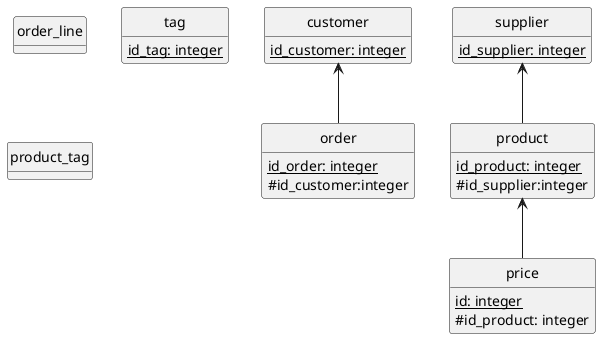 @startuml
hide circle
hide method
skinparam classAttributeIconSize 0
skinparam RectangleBackgroundColor white

class customer {
{static} id_customer: integer

}

class order {
{static} id_order: integer
#id_customer:integer
}

class product {
{static} id_product: integer
#id_supplier:integer
}

class supplier {
{static} id_supplier: integer
}

class order_line {
}

class tag {
{static} id_tag: integer
}

class product_tag {
}

class price {
{static} id: integer
#id_product: integer
}

customer <-- order
supplier <-- product
product <-- price

@enduml